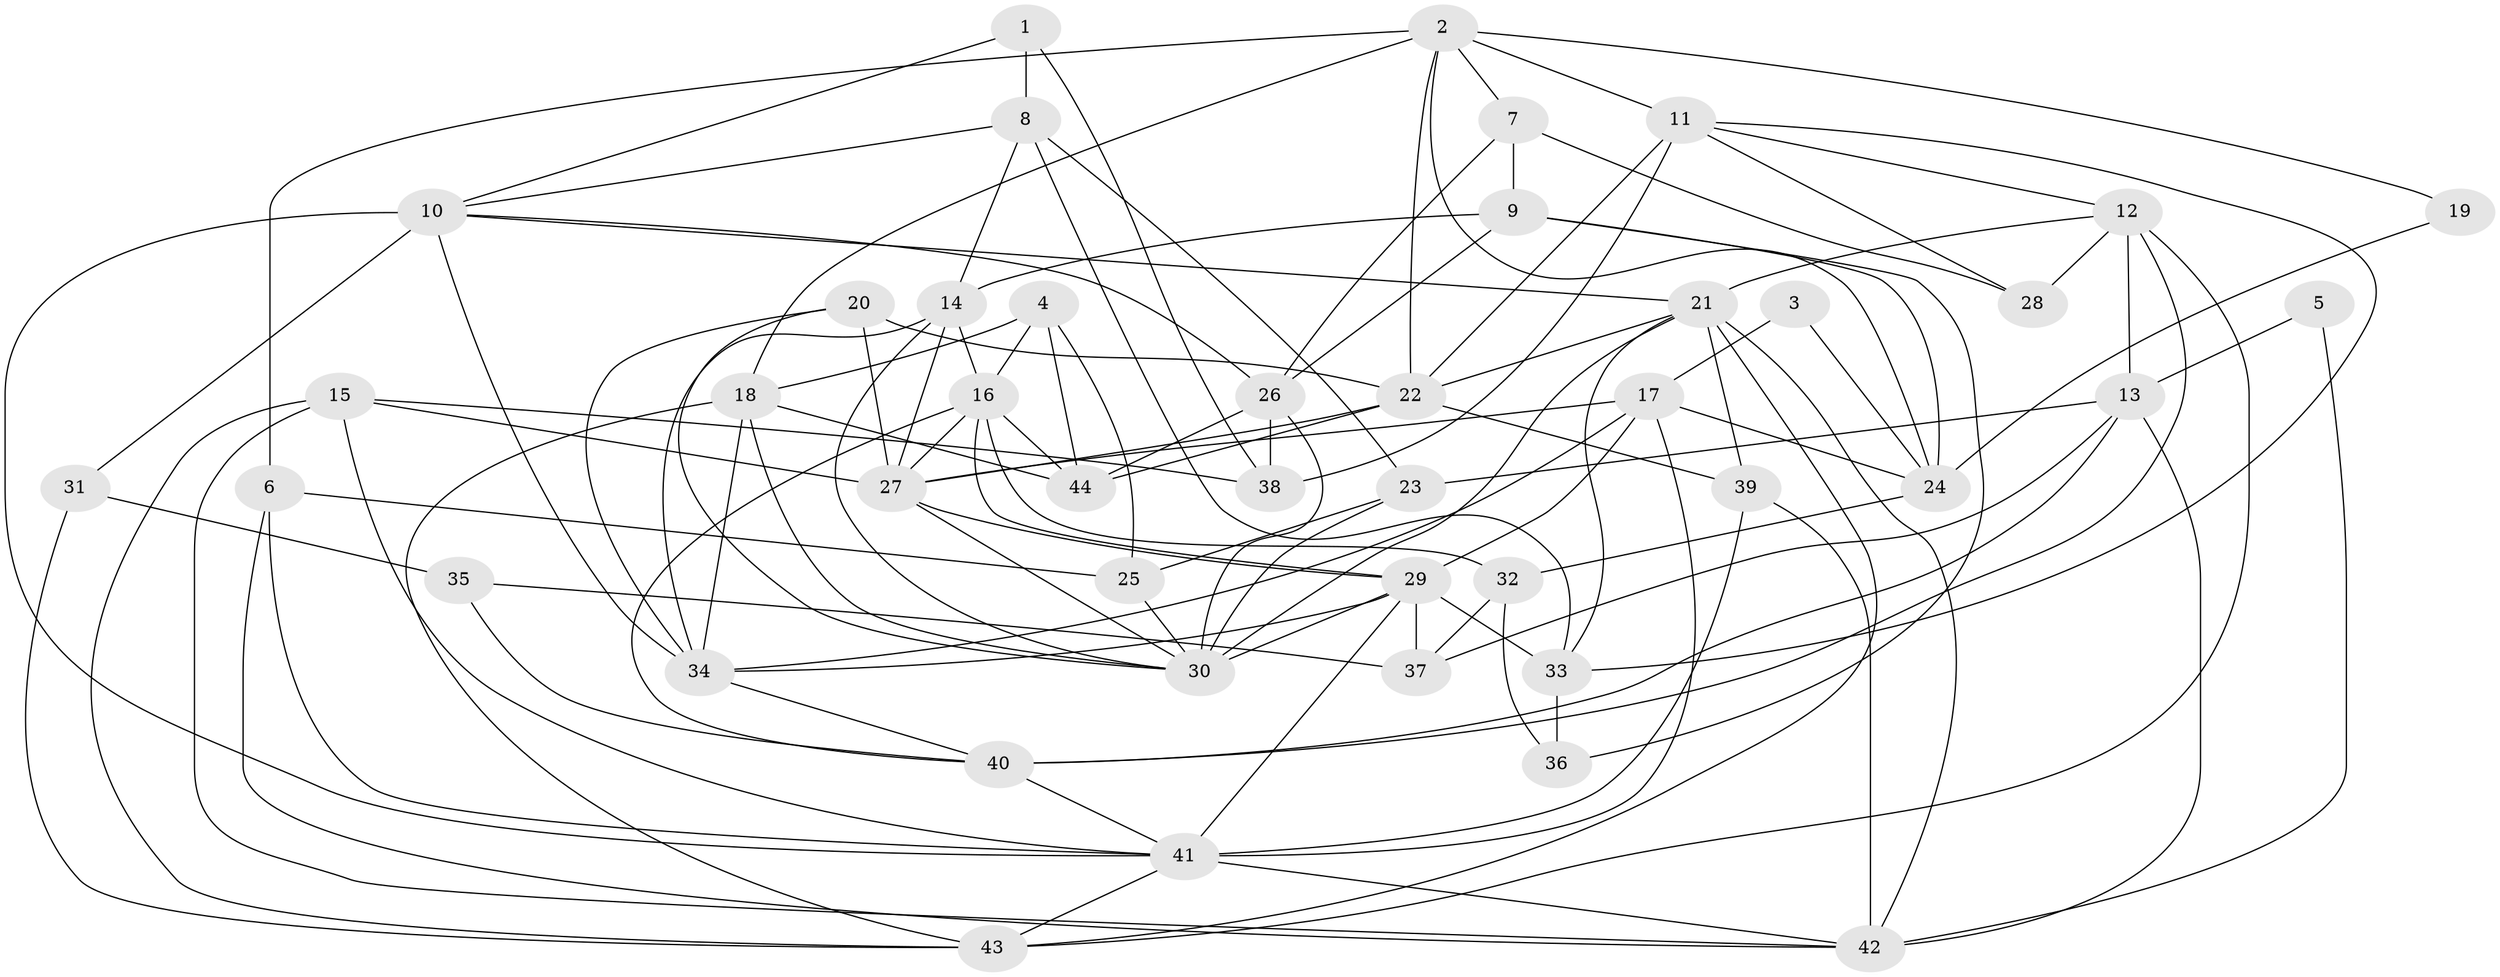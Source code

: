 // original degree distribution, {3: 0.2413793103448276, 2: 0.11494252873563218, 5: 0.21839080459770116, 4: 0.3333333333333333, 6: 0.034482758620689655, 7: 0.04597701149425287, 8: 0.011494252873563218}
// Generated by graph-tools (version 1.1) at 2025/01/03/09/25 03:01:58]
// undirected, 44 vertices, 115 edges
graph export_dot {
graph [start="1"]
  node [color=gray90,style=filled];
  1;
  2;
  3;
  4;
  5;
  6;
  7;
  8;
  9;
  10;
  11;
  12;
  13;
  14;
  15;
  16;
  17;
  18;
  19;
  20;
  21;
  22;
  23;
  24;
  25;
  26;
  27;
  28;
  29;
  30;
  31;
  32;
  33;
  34;
  35;
  36;
  37;
  38;
  39;
  40;
  41;
  42;
  43;
  44;
  1 -- 8 [weight=1.0];
  1 -- 10 [weight=1.0];
  1 -- 38 [weight=1.0];
  2 -- 6 [weight=1.0];
  2 -- 7 [weight=1.0];
  2 -- 11 [weight=1.0];
  2 -- 18 [weight=1.0];
  2 -- 19 [weight=1.0];
  2 -- 22 [weight=1.0];
  2 -- 24 [weight=1.0];
  3 -- 17 [weight=1.0];
  3 -- 24 [weight=1.0];
  4 -- 16 [weight=1.0];
  4 -- 18 [weight=1.0];
  4 -- 25 [weight=1.0];
  4 -- 44 [weight=2.0];
  5 -- 13 [weight=1.0];
  5 -- 42 [weight=1.0];
  6 -- 25 [weight=1.0];
  6 -- 41 [weight=1.0];
  6 -- 42 [weight=1.0];
  7 -- 9 [weight=1.0];
  7 -- 26 [weight=1.0];
  7 -- 28 [weight=1.0];
  8 -- 10 [weight=1.0];
  8 -- 14 [weight=1.0];
  8 -- 23 [weight=1.0];
  8 -- 33 [weight=1.0];
  9 -- 14 [weight=1.0];
  9 -- 24 [weight=1.0];
  9 -- 26 [weight=1.0];
  9 -- 36 [weight=1.0];
  10 -- 21 [weight=1.0];
  10 -- 26 [weight=1.0];
  10 -- 31 [weight=2.0];
  10 -- 34 [weight=2.0];
  10 -- 41 [weight=1.0];
  11 -- 12 [weight=1.0];
  11 -- 22 [weight=2.0];
  11 -- 28 [weight=1.0];
  11 -- 33 [weight=1.0];
  11 -- 38 [weight=1.0];
  12 -- 13 [weight=1.0];
  12 -- 21 [weight=1.0];
  12 -- 28 [weight=1.0];
  12 -- 40 [weight=1.0];
  12 -- 43 [weight=1.0];
  13 -- 23 [weight=2.0];
  13 -- 37 [weight=1.0];
  13 -- 40 [weight=1.0];
  13 -- 42 [weight=1.0];
  14 -- 16 [weight=1.0];
  14 -- 27 [weight=1.0];
  14 -- 30 [weight=1.0];
  14 -- 34 [weight=1.0];
  15 -- 27 [weight=1.0];
  15 -- 38 [weight=1.0];
  15 -- 41 [weight=1.0];
  15 -- 42 [weight=1.0];
  15 -- 43 [weight=1.0];
  16 -- 27 [weight=1.0];
  16 -- 29 [weight=1.0];
  16 -- 32 [weight=1.0];
  16 -- 40 [weight=1.0];
  16 -- 44 [weight=1.0];
  17 -- 24 [weight=1.0];
  17 -- 27 [weight=1.0];
  17 -- 29 [weight=1.0];
  17 -- 34 [weight=1.0];
  17 -- 41 [weight=1.0];
  18 -- 30 [weight=1.0];
  18 -- 34 [weight=1.0];
  18 -- 43 [weight=1.0];
  18 -- 44 [weight=1.0];
  19 -- 24 [weight=1.0];
  20 -- 22 [weight=1.0];
  20 -- 27 [weight=1.0];
  20 -- 30 [weight=1.0];
  20 -- 34 [weight=1.0];
  21 -- 22 [weight=1.0];
  21 -- 30 [weight=1.0];
  21 -- 33 [weight=1.0];
  21 -- 39 [weight=2.0];
  21 -- 42 [weight=2.0];
  21 -- 43 [weight=1.0];
  22 -- 27 [weight=1.0];
  22 -- 39 [weight=1.0];
  22 -- 44 [weight=1.0];
  23 -- 25 [weight=1.0];
  23 -- 30 [weight=1.0];
  24 -- 32 [weight=2.0];
  25 -- 30 [weight=1.0];
  26 -- 30 [weight=2.0];
  26 -- 38 [weight=1.0];
  26 -- 44 [weight=1.0];
  27 -- 29 [weight=1.0];
  27 -- 30 [weight=1.0];
  29 -- 30 [weight=2.0];
  29 -- 33 [weight=1.0];
  29 -- 34 [weight=1.0];
  29 -- 37 [weight=1.0];
  29 -- 41 [weight=1.0];
  31 -- 35 [weight=2.0];
  31 -- 43 [weight=1.0];
  32 -- 36 [weight=1.0];
  32 -- 37 [weight=1.0];
  33 -- 36 [weight=1.0];
  34 -- 40 [weight=1.0];
  35 -- 37 [weight=1.0];
  35 -- 40 [weight=1.0];
  39 -- 41 [weight=1.0];
  39 -- 42 [weight=1.0];
  40 -- 41 [weight=1.0];
  41 -- 42 [weight=2.0];
  41 -- 43 [weight=1.0];
}

